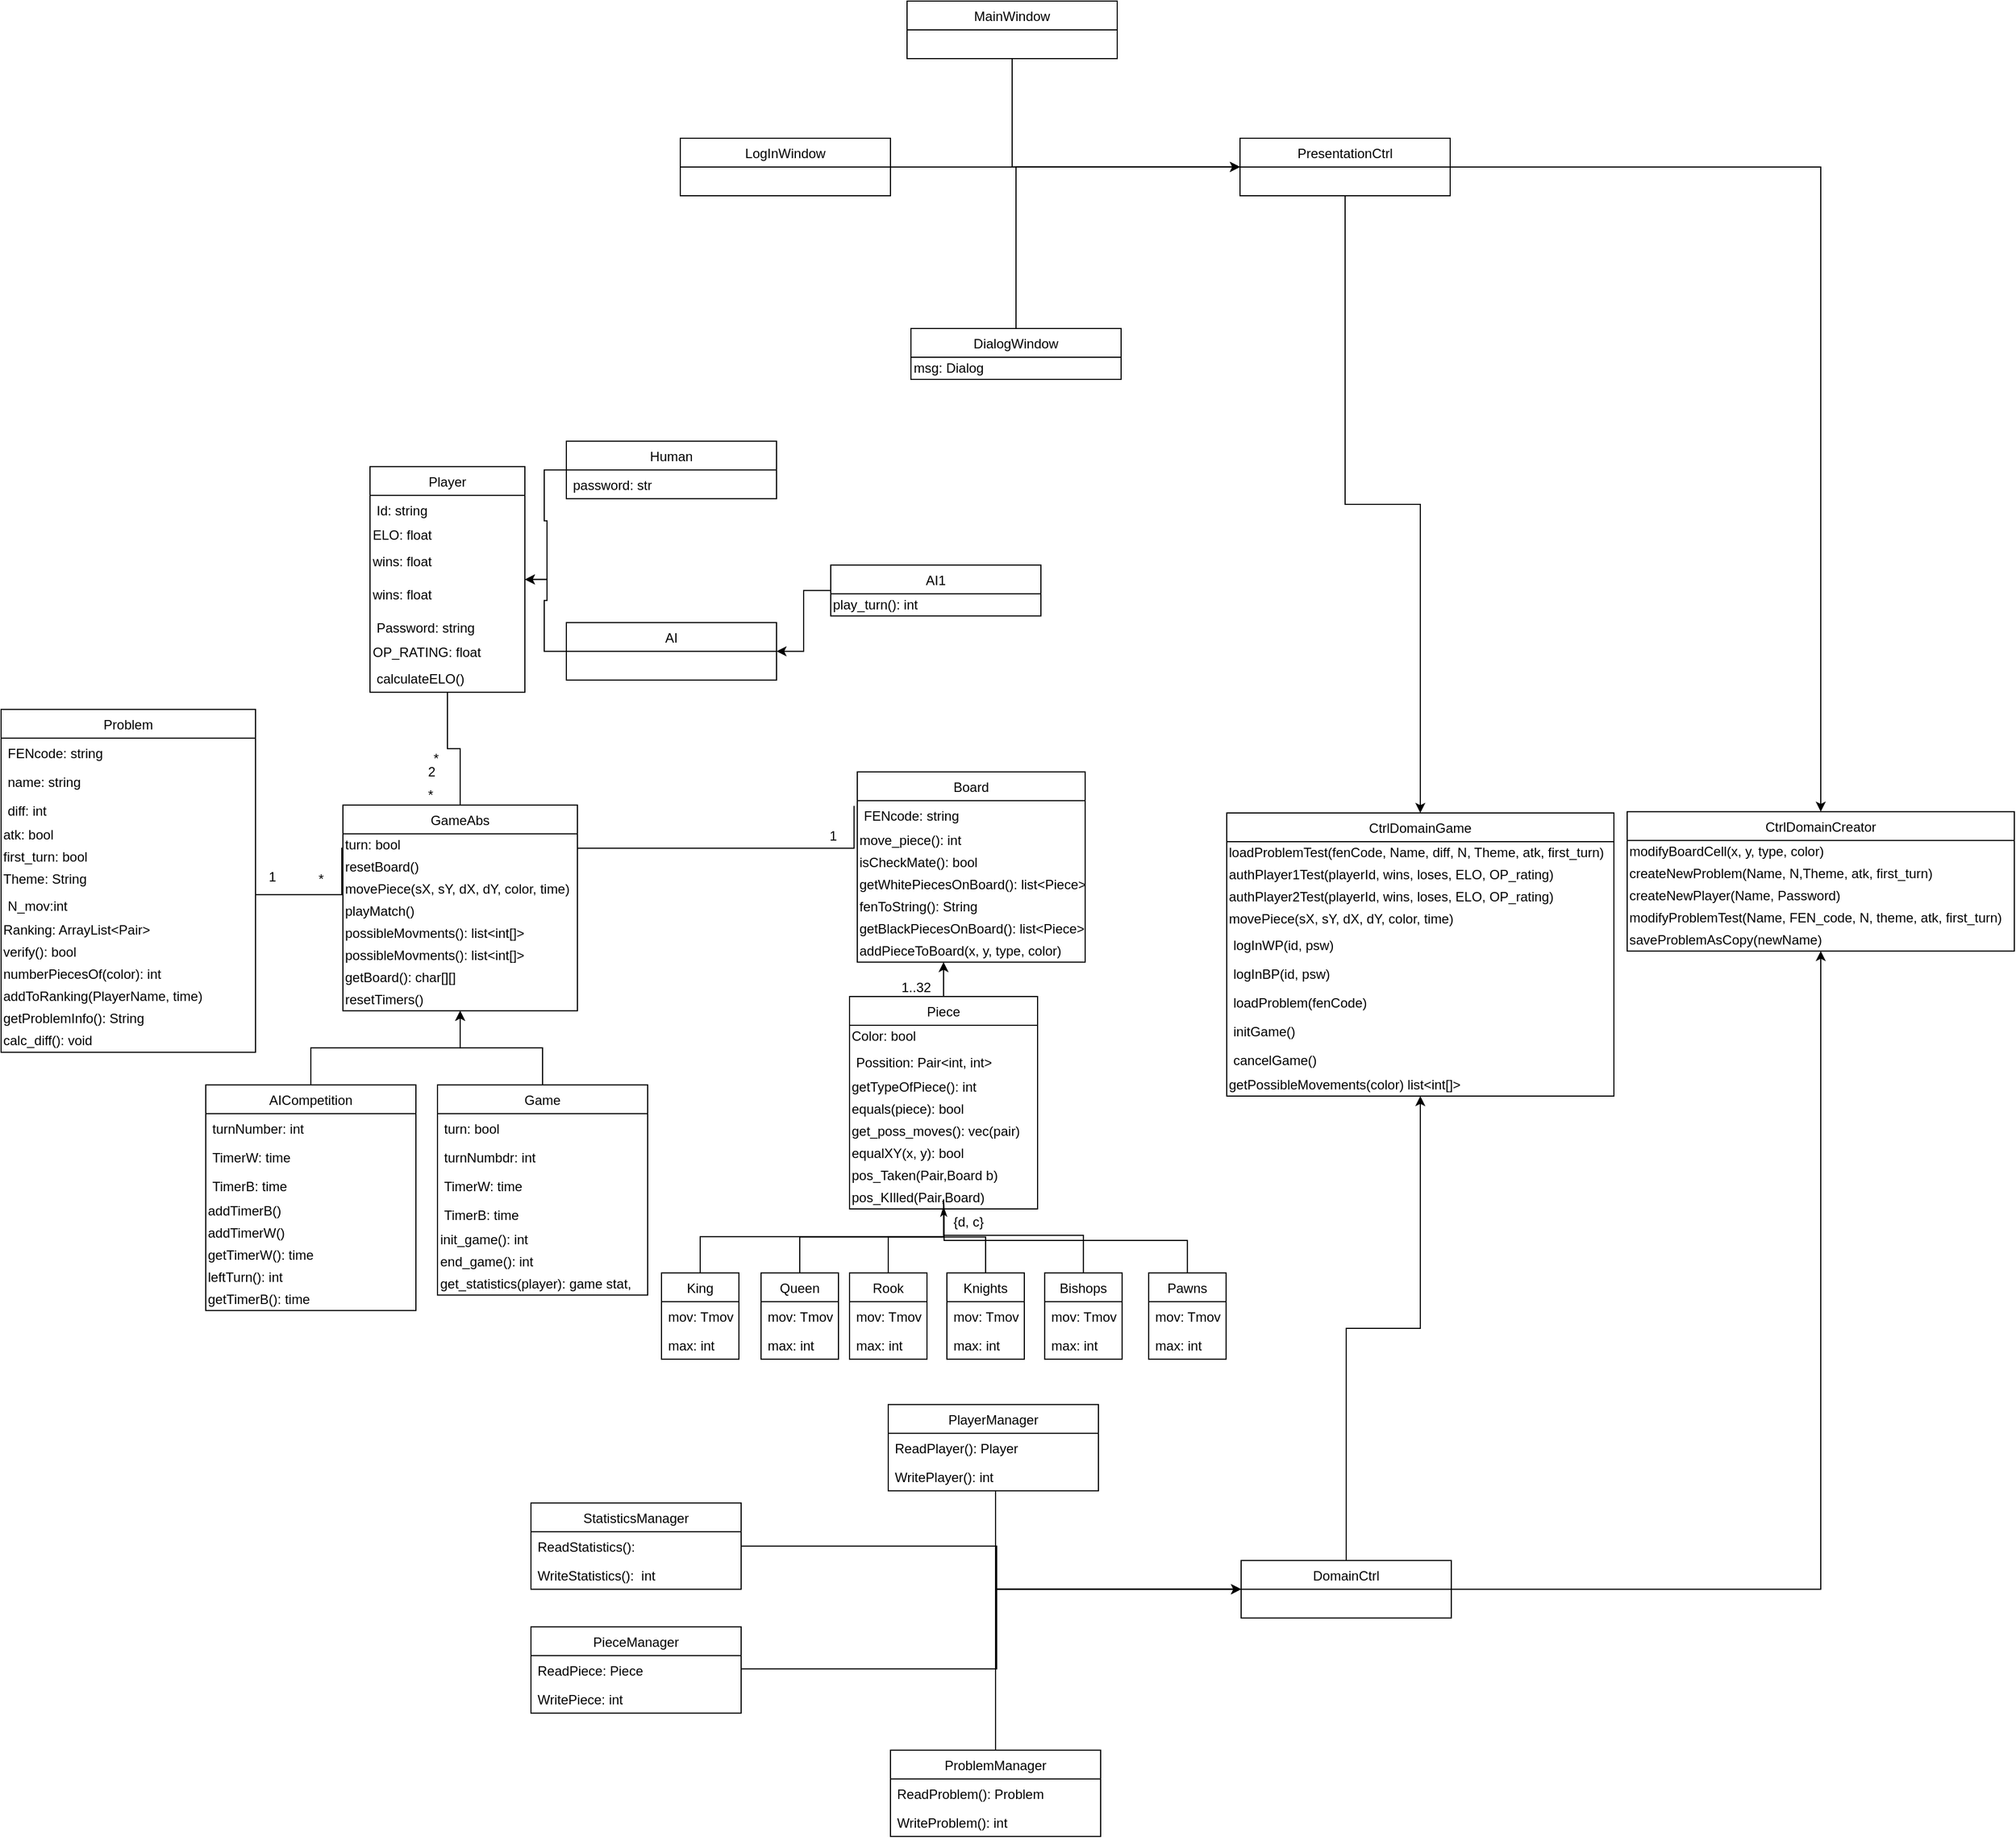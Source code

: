 <mxfile version="10.6.5" type="github"><diagram id="oofD2ki65nhO584Dw-GQ" name="Page-1"><mxGraphModel dx="754" dy="737" grid="1" gridSize="10" guides="1" tooltips="1" connect="1" arrows="1" fold="1" page="1" pageScale="1" pageWidth="827" pageHeight="1169" math="0" shadow="0"><root><mxCell id="0"/><mxCell id="1" parent="0"/><mxCell id="n1CB3OhFRONTaNXUr1yu-1" value="Board" style="swimlane;fontStyle=0;childLayout=stackLayout;horizontal=1;startSize=26;fillColor=none;horizontalStack=0;resizeParent=1;resizeParentMax=0;resizeLast=0;collapsible=1;marginBottom=0;shadow=0;" vertex="1" parent="1"><mxGeometry x="814" y="736.853" width="206" height="172" as="geometry"/></mxCell><mxCell id="n1CB3OhFRONTaNXUr1yu-2" value="FENcode: string" style="text;strokeColor=none;fillColor=none;align=left;verticalAlign=top;spacingLeft=4;spacingRight=4;overflow=hidden;rotatable=0;points=[[0,0.5],[1,0.5]];portConstraint=eastwest;" vertex="1" parent="n1CB3OhFRONTaNXUr1yu-1"><mxGeometry y="26" width="206" height="26" as="geometry"/></mxCell><mxCell id="n1CB3OhFRONTaNXUr1yu-3" value="move_piece(): int" style="text;html=1;resizable=0;points=[];autosize=1;align=left;verticalAlign=top;spacingTop=-4;" vertex="1" parent="n1CB3OhFRONTaNXUr1yu-1"><mxGeometry y="52" width="206" height="20" as="geometry"/></mxCell><mxCell id="n1CB3OhFRONTaNXUr1yu-4" value="isCheckMate(): bool" style="text;html=1;resizable=0;points=[];autosize=1;align=left;verticalAlign=top;spacingTop=-4;" vertex="1" parent="n1CB3OhFRONTaNXUr1yu-1"><mxGeometry y="72" width="206" height="20" as="geometry"/></mxCell><mxCell id="n1CB3OhFRONTaNXUr1yu-5" value="getWhitePiecesOnBoard(): list&amp;lt;Piece&amp;gt;" style="text;html=1;resizable=0;points=[];autosize=1;align=left;verticalAlign=top;spacingTop=-4;" vertex="1" parent="n1CB3OhFRONTaNXUr1yu-1"><mxGeometry y="92" width="206" height="20" as="geometry"/></mxCell><mxCell id="n1CB3OhFRONTaNXUr1yu-6" value="fenToString(): String" style="text;html=1;resizable=0;points=[];autosize=1;align=left;verticalAlign=top;spacingTop=-4;" vertex="1" parent="n1CB3OhFRONTaNXUr1yu-1"><mxGeometry y="112" width="206" height="20" as="geometry"/></mxCell><mxCell id="n1CB3OhFRONTaNXUr1yu-7" value="getBlackPiecesOnBoard(): list&amp;lt;Piece&amp;gt;" style="text;html=1;resizable=0;points=[];autosize=1;align=left;verticalAlign=top;spacingTop=-4;" vertex="1" parent="n1CB3OhFRONTaNXUr1yu-1"><mxGeometry y="132" width="206" height="20" as="geometry"/></mxCell><mxCell id="n1CB3OhFRONTaNXUr1yu-8" value="addPieceToBoard(x, y, type, color)" style="text;html=1;resizable=0;points=[];autosize=1;align=left;verticalAlign=top;spacingTop=-4;" vertex="1" parent="n1CB3OhFRONTaNXUr1yu-1"><mxGeometry y="152" width="206" height="20" as="geometry"/></mxCell><mxCell id="n1CB3OhFRONTaNXUr1yu-9" style="edgeStyle=orthogonalEdgeStyle;rounded=0;orthogonalLoop=1;jettySize=auto;html=1;" edge="1" parent="1" source="n1CB3OhFRONTaNXUr1yu-10" target="n1CB3OhFRONTaNXUr1yu-1"><mxGeometry relative="1" as="geometry"><Array as="points"><mxPoint x="917" y="959.853"/><mxPoint x="917" y="959.853"/></Array></mxGeometry></mxCell><mxCell id="n1CB3OhFRONTaNXUr1yu-10" value="Piece" style="swimlane;fontStyle=0;childLayout=stackLayout;horizontal=1;startSize=26;fillColor=none;horizontalStack=0;resizeParent=1;resizeParentMax=0;resizeLast=0;collapsible=1;marginBottom=0;shadow=0;" vertex="1" parent="1"><mxGeometry x="807" y="940" width="170" height="192" as="geometry"/></mxCell><mxCell id="n1CB3OhFRONTaNXUr1yu-11" value="Color: bool" style="text;html=1;resizable=0;points=[];autosize=1;align=left;verticalAlign=top;spacingTop=-4;" vertex="1" parent="n1CB3OhFRONTaNXUr1yu-10"><mxGeometry y="26" width="170" height="20" as="geometry"/></mxCell><mxCell id="n1CB3OhFRONTaNXUr1yu-12" value="Possition: Pair&lt;int, int&gt;" style="text;strokeColor=none;fillColor=none;align=left;verticalAlign=top;spacingLeft=4;spacingRight=4;overflow=hidden;rotatable=0;points=[[0,0.5],[1,0.5]];portConstraint=eastwest;" vertex="1" parent="n1CB3OhFRONTaNXUr1yu-10"><mxGeometry y="46" width="170" height="26" as="geometry"/></mxCell><mxCell id="n1CB3OhFRONTaNXUr1yu-13" value="getTypeOfPiece(): int" style="text;html=1;resizable=0;points=[];autosize=1;align=left;verticalAlign=top;spacingTop=-4;" vertex="1" parent="n1CB3OhFRONTaNXUr1yu-10"><mxGeometry y="72" width="170" height="20" as="geometry"/></mxCell><mxCell id="n1CB3OhFRONTaNXUr1yu-14" value="equals(piece): bool" style="text;html=1;resizable=0;points=[];autosize=1;align=left;verticalAlign=top;spacingTop=-4;" vertex="1" parent="n1CB3OhFRONTaNXUr1yu-10"><mxGeometry y="92" width="170" height="20" as="geometry"/></mxCell><mxCell id="n1CB3OhFRONTaNXUr1yu-15" value="get_poss_moves(): vec(pair)" style="text;html=1;resizable=0;points=[];autosize=1;align=left;verticalAlign=top;spacingTop=-4;" vertex="1" parent="n1CB3OhFRONTaNXUr1yu-10"><mxGeometry y="112" width="170" height="20" as="geometry"/></mxCell><mxCell id="n1CB3OhFRONTaNXUr1yu-16" value="equalXY(x, y): bool" style="text;html=1;resizable=0;points=[];autosize=1;align=left;verticalAlign=top;spacingTop=-4;" vertex="1" parent="n1CB3OhFRONTaNXUr1yu-10"><mxGeometry y="132" width="170" height="20" as="geometry"/></mxCell><mxCell id="n1CB3OhFRONTaNXUr1yu-168" value="pos_Taken(Pair,Board b)" style="text;html=1;resizable=0;points=[];autosize=1;align=left;verticalAlign=top;spacingTop=-4;" vertex="1" parent="n1CB3OhFRONTaNXUr1yu-10"><mxGeometry y="152" width="170" height="20" as="geometry"/></mxCell><mxCell id="n1CB3OhFRONTaNXUr1yu-169" value="pos_KIlled(Pair,Board)" style="text;html=1;resizable=0;points=[];autosize=1;align=left;verticalAlign=top;spacingTop=-4;" vertex="1" parent="n1CB3OhFRONTaNXUr1yu-10"><mxGeometry y="172" width="170" height="20" as="geometry"/></mxCell><mxCell id="n1CB3OhFRONTaNXUr1yu-17" style="edgeStyle=orthogonalEdgeStyle;rounded=0;orthogonalLoop=1;jettySize=auto;html=1;entryX=-0.014;entryY=0.185;entryDx=0;entryDy=0;entryPerimeter=0;endArrow=none;endFill=0;" edge="1" parent="1" source="n1CB3OhFRONTaNXUr1yu-19" target="n1CB3OhFRONTaNXUr1yu-2"><mxGeometry relative="1" as="geometry"><Array as="points"><mxPoint x="630" y="805.853"/><mxPoint x="630" y="805.853"/></Array></mxGeometry></mxCell><mxCell id="n1CB3OhFRONTaNXUr1yu-18" style="edgeStyle=orthogonalEdgeStyle;rounded=0;orthogonalLoop=1;jettySize=auto;html=1;endArrow=none;endFill=0;" edge="1" parent="1" source="n1CB3OhFRONTaNXUr1yu-19" target="n1CB3OhFRONTaNXUr1yu-28"><mxGeometry relative="1" as="geometry"/></mxCell><mxCell id="n1CB3OhFRONTaNXUr1yu-19" value="GameAbs" style="swimlane;fontStyle=0;childLayout=stackLayout;horizontal=1;startSize=26;fillColor=none;horizontalStack=0;resizeParent=1;resizeParentMax=0;resizeLast=0;collapsible=1;marginBottom=0;shadow=0;" vertex="1" parent="1"><mxGeometry x="349" y="766.853" width="212" height="186" as="geometry"/></mxCell><mxCell id="n1CB3OhFRONTaNXUr1yu-20" value="turn: bool" style="text;html=1;resizable=0;points=[];autosize=1;align=left;verticalAlign=top;spacingTop=-4;" vertex="1" parent="n1CB3OhFRONTaNXUr1yu-19"><mxGeometry y="26" width="212" height="20" as="geometry"/></mxCell><mxCell id="n1CB3OhFRONTaNXUr1yu-21" value="resetBoard()" style="text;html=1;resizable=0;points=[];autosize=1;align=left;verticalAlign=top;spacingTop=-4;" vertex="1" parent="n1CB3OhFRONTaNXUr1yu-19"><mxGeometry y="46" width="212" height="20" as="geometry"/></mxCell><mxCell id="n1CB3OhFRONTaNXUr1yu-22" value="movePiece(sX, sY, dX, dY, color, time)" style="text;html=1;resizable=0;points=[];autosize=1;align=left;verticalAlign=top;spacingTop=-4;" vertex="1" parent="n1CB3OhFRONTaNXUr1yu-19"><mxGeometry y="66" width="212" height="20" as="geometry"/></mxCell><mxCell id="n1CB3OhFRONTaNXUr1yu-23" value="playMatch()" style="text;html=1;resizable=0;points=[];autosize=1;align=left;verticalAlign=top;spacingTop=-4;" vertex="1" parent="n1CB3OhFRONTaNXUr1yu-19"><mxGeometry y="86" width="212" height="20" as="geometry"/></mxCell><mxCell id="n1CB3OhFRONTaNXUr1yu-24" value="possibleMovments(): list&amp;lt;int[]&amp;gt;" style="text;html=1;resizable=0;points=[];autosize=1;align=left;verticalAlign=top;spacingTop=-4;" vertex="1" parent="n1CB3OhFRONTaNXUr1yu-19"><mxGeometry y="106" width="212" height="20" as="geometry"/></mxCell><mxCell id="n1CB3OhFRONTaNXUr1yu-25" value="possibleMovments(): list&amp;lt;int[]&amp;gt;" style="text;html=1;resizable=0;points=[];autosize=1;align=left;verticalAlign=top;spacingTop=-4;" vertex="1" parent="n1CB3OhFRONTaNXUr1yu-19"><mxGeometry y="126" width="212" height="20" as="geometry"/></mxCell><mxCell id="n1CB3OhFRONTaNXUr1yu-26" value="getBoard(): char[][]" style="text;html=1;resizable=0;points=[];autosize=1;align=left;verticalAlign=top;spacingTop=-4;" vertex="1" parent="n1CB3OhFRONTaNXUr1yu-19"><mxGeometry y="146" width="212" height="20" as="geometry"/></mxCell><mxCell id="n1CB3OhFRONTaNXUr1yu-27" value="resetTimers()" style="text;html=1;resizable=0;points=[];autosize=1;align=left;verticalAlign=top;spacingTop=-4;" vertex="1" parent="n1CB3OhFRONTaNXUr1yu-19"><mxGeometry y="166" width="212" height="20" as="geometry"/></mxCell><mxCell id="n1CB3OhFRONTaNXUr1yu-28" value="Player" style="swimlane;fontStyle=0;childLayout=stackLayout;horizontal=1;startSize=26;fillColor=none;horizontalStack=0;resizeParent=1;resizeParentMax=0;resizeLast=0;collapsible=1;marginBottom=0;shadow=0;" vertex="1" parent="1"><mxGeometry x="373.5" y="460.853" width="140" height="204" as="geometry"/></mxCell><mxCell id="n1CB3OhFRONTaNXUr1yu-29" value="Id: string&#xA;" style="text;strokeColor=none;fillColor=none;align=left;verticalAlign=top;spacingLeft=4;spacingRight=4;overflow=hidden;rotatable=0;points=[[0,0.5],[1,0.5]];portConstraint=eastwest;" vertex="1" parent="n1CB3OhFRONTaNXUr1yu-28"><mxGeometry y="26" width="140" height="26" as="geometry"/></mxCell><mxCell id="n1CB3OhFRONTaNXUr1yu-30" value="ELO: float" style="text;html=1;resizable=0;points=[];autosize=1;align=left;verticalAlign=top;spacingTop=-4;" vertex="1" parent="n1CB3OhFRONTaNXUr1yu-28"><mxGeometry y="52" width="140" height="20" as="geometry"/></mxCell><mxCell id="n1CB3OhFRONTaNXUr1yu-31" value="wins: float" style="text;html=1;" vertex="1" parent="n1CB3OhFRONTaNXUr1yu-28"><mxGeometry y="72" width="140" height="30" as="geometry"/></mxCell><mxCell id="n1CB3OhFRONTaNXUr1yu-32" value="wins: float" style="text;html=1;" vertex="1" parent="n1CB3OhFRONTaNXUr1yu-28"><mxGeometry y="102" width="140" height="30" as="geometry"/></mxCell><mxCell id="n1CB3OhFRONTaNXUr1yu-33" value="Password: string" style="text;strokeColor=none;fillColor=none;align=left;verticalAlign=top;spacingLeft=4;spacingRight=4;overflow=hidden;rotatable=0;points=[[0,0.5],[1,0.5]];portConstraint=eastwest;" vertex="1" parent="n1CB3OhFRONTaNXUr1yu-28"><mxGeometry y="132" width="140" height="26" as="geometry"/></mxCell><mxCell id="n1CB3OhFRONTaNXUr1yu-34" value="OP_RATING: float" style="text;html=1;resizable=0;points=[];autosize=1;align=left;verticalAlign=top;spacingTop=-4;" vertex="1" parent="n1CB3OhFRONTaNXUr1yu-28"><mxGeometry y="158" width="140" height="20" as="geometry"/></mxCell><mxCell id="n1CB3OhFRONTaNXUr1yu-35" value="calculateELO()" style="text;strokeColor=none;fillColor=none;align=left;verticalAlign=top;spacingLeft=4;spacingRight=4;overflow=hidden;rotatable=0;points=[[0,0.5],[1,0.5]];portConstraint=eastwest;" vertex="1" parent="n1CB3OhFRONTaNXUr1yu-28"><mxGeometry y="178" width="140" height="26" as="geometry"/></mxCell><mxCell id="n1CB3OhFRONTaNXUr1yu-36" style="edgeStyle=orthogonalEdgeStyle;rounded=0;orthogonalLoop=1;jettySize=auto;html=1;entryX=0;entryY=0.5;entryDx=0;entryDy=0;endArrow=none;endFill=0;" edge="1" parent="1" source="n1CB3OhFRONTaNXUr1yu-37"><mxGeometry relative="1" as="geometry"><Array as="points"><mxPoint x="348" y="847.853"/></Array><mxPoint x="349" y="805.853" as="targetPoint"/></mxGeometry></mxCell><mxCell id="n1CB3OhFRONTaNXUr1yu-37" value="Problem" style="swimlane;fontStyle=0;childLayout=stackLayout;horizontal=1;startSize=26;fillColor=none;horizontalStack=0;resizeParent=1;resizeParentMax=0;resizeLast=0;collapsible=1;marginBottom=0;shadow=0;" vertex="1" parent="1"><mxGeometry x="40" y="680.353" width="230" height="310" as="geometry"/></mxCell><mxCell id="n1CB3OhFRONTaNXUr1yu-38" value="FENcode: string" style="text;strokeColor=none;fillColor=none;align=left;verticalAlign=top;spacingLeft=4;spacingRight=4;overflow=hidden;rotatable=0;points=[[0,0.5],[1,0.5]];portConstraint=eastwest;" vertex="1" parent="n1CB3OhFRONTaNXUr1yu-37"><mxGeometry y="26" width="230" height="26" as="geometry"/></mxCell><mxCell id="n1CB3OhFRONTaNXUr1yu-39" value="name: string" style="text;strokeColor=none;fillColor=none;align=left;verticalAlign=top;spacingLeft=4;spacingRight=4;overflow=hidden;rotatable=0;points=[[0,0.5],[1,0.5]];portConstraint=eastwest;" vertex="1" parent="n1CB3OhFRONTaNXUr1yu-37"><mxGeometry y="52" width="230" height="26" as="geometry"/></mxCell><mxCell id="n1CB3OhFRONTaNXUr1yu-40" value="diff: int" style="text;strokeColor=none;fillColor=none;align=left;verticalAlign=top;spacingLeft=4;spacingRight=4;overflow=hidden;rotatable=0;points=[[0,0.5],[1,0.5]];portConstraint=eastwest;" vertex="1" parent="n1CB3OhFRONTaNXUr1yu-37"><mxGeometry y="78" width="230" height="26" as="geometry"/></mxCell><mxCell id="n1CB3OhFRONTaNXUr1yu-41" value="atk: bool" style="text;html=1;resizable=0;points=[];autosize=1;align=left;verticalAlign=top;spacingTop=-4;" vertex="1" parent="n1CB3OhFRONTaNXUr1yu-37"><mxGeometry y="104" width="230" height="20" as="geometry"/></mxCell><mxCell id="n1CB3OhFRONTaNXUr1yu-42" value="first_turn: bool" style="text;html=1;resizable=0;points=[];autosize=1;align=left;verticalAlign=top;spacingTop=-4;" vertex="1" parent="n1CB3OhFRONTaNXUr1yu-37"><mxGeometry y="124" width="230" height="20" as="geometry"/></mxCell><mxCell id="n1CB3OhFRONTaNXUr1yu-43" value="Theme: String" style="text;html=1;resizable=0;points=[];autosize=1;align=left;verticalAlign=top;spacingTop=-4;" vertex="1" parent="n1CB3OhFRONTaNXUr1yu-37"><mxGeometry y="144" width="230" height="20" as="geometry"/></mxCell><mxCell id="n1CB3OhFRONTaNXUr1yu-44" value="N_mov:int" style="text;strokeColor=none;fillColor=none;align=left;verticalAlign=top;spacingLeft=4;spacingRight=4;overflow=hidden;rotatable=0;points=[[0,0.5],[1,0.5]];portConstraint=eastwest;" vertex="1" parent="n1CB3OhFRONTaNXUr1yu-37"><mxGeometry y="164" width="230" height="26" as="geometry"/></mxCell><mxCell id="n1CB3OhFRONTaNXUr1yu-45" value="Ranking: ArrayList&amp;lt;Pair&amp;gt;" style="text;html=1;resizable=0;points=[];autosize=1;align=left;verticalAlign=top;spacingTop=-4;" vertex="1" parent="n1CB3OhFRONTaNXUr1yu-37"><mxGeometry y="190" width="230" height="20" as="geometry"/></mxCell><mxCell id="n1CB3OhFRONTaNXUr1yu-46" value="verify(): bool" style="text;html=1;resizable=0;points=[];autosize=1;align=left;verticalAlign=top;spacingTop=-4;" vertex="1" parent="n1CB3OhFRONTaNXUr1yu-37"><mxGeometry y="210" width="230" height="20" as="geometry"/></mxCell><mxCell id="n1CB3OhFRONTaNXUr1yu-47" value="numberPiecesOf(color): int" style="text;html=1;resizable=0;points=[];autosize=1;align=left;verticalAlign=top;spacingTop=-4;" vertex="1" parent="n1CB3OhFRONTaNXUr1yu-37"><mxGeometry y="230" width="230" height="20" as="geometry"/></mxCell><mxCell id="n1CB3OhFRONTaNXUr1yu-48" value="addToRanking(PlayerName, time)" style="text;html=1;resizable=0;points=[];autosize=1;align=left;verticalAlign=top;spacingTop=-4;" vertex="1" parent="n1CB3OhFRONTaNXUr1yu-37"><mxGeometry y="250" width="230" height="20" as="geometry"/></mxCell><mxCell id="n1CB3OhFRONTaNXUr1yu-49" value="getProblemInfo(): String" style="text;html=1;resizable=0;points=[];autosize=1;align=left;verticalAlign=top;spacingTop=-4;" vertex="1" parent="n1CB3OhFRONTaNXUr1yu-37"><mxGeometry y="270" width="230" height="20" as="geometry"/></mxCell><mxCell id="n1CB3OhFRONTaNXUr1yu-50" value="calc_diff(): void" style="text;html=1;resizable=0;points=[];autosize=1;align=left;verticalAlign=top;spacingTop=-4;" vertex="1" parent="n1CB3OhFRONTaNXUr1yu-37"><mxGeometry y="290" width="230" height="20" as="geometry"/></mxCell><mxCell id="n1CB3OhFRONTaNXUr1yu-51" style="edgeStyle=orthogonalEdgeStyle;rounded=0;orthogonalLoop=1;jettySize=auto;html=1;exitX=0.5;exitY=0;exitDx=0;exitDy=0;endArrow=none;endFill=0;" edge="1" parent="1" source="n1CB3OhFRONTaNXUr1yu-52"><mxGeometry relative="1" as="geometry"><mxPoint x="892" y="1123.353" as="targetPoint"/></mxGeometry></mxCell><mxCell id="n1CB3OhFRONTaNXUr1yu-52" value="King" style="swimlane;fontStyle=0;childLayout=stackLayout;horizontal=1;startSize=26;fillColor=none;horizontalStack=0;resizeParent=1;resizeParentMax=0;resizeLast=0;collapsible=1;marginBottom=0;shadow=0;" vertex="1" parent="1"><mxGeometry x="637" y="1189.853" width="70" height="78" as="geometry"/></mxCell><mxCell id="n1CB3OhFRONTaNXUr1yu-53" value="mov: Tmov" style="text;strokeColor=none;fillColor=none;align=left;verticalAlign=top;spacingLeft=4;spacingRight=4;overflow=hidden;rotatable=0;points=[[0,0.5],[1,0.5]];portConstraint=eastwest;" vertex="1" parent="n1CB3OhFRONTaNXUr1yu-52"><mxGeometry y="26" width="70" height="26" as="geometry"/></mxCell><mxCell id="n1CB3OhFRONTaNXUr1yu-54" value="max: int" style="text;strokeColor=none;fillColor=none;align=left;verticalAlign=top;spacingLeft=4;spacingRight=4;overflow=hidden;rotatable=0;points=[[0,0.5],[1,0.5]];portConstraint=eastwest;" vertex="1" parent="n1CB3OhFRONTaNXUr1yu-52"><mxGeometry y="52" width="70" height="26" as="geometry"/></mxCell><mxCell id="n1CB3OhFRONTaNXUr1yu-55" style="edgeStyle=orthogonalEdgeStyle;rounded=0;orthogonalLoop=1;jettySize=auto;html=1;exitX=0.5;exitY=0;exitDx=0;exitDy=0;entryX=0.5;entryY=1;entryDx=0;entryDy=0;endArrow=none;endFill=0;" edge="1" parent="1" source="n1CB3OhFRONTaNXUr1yu-56"><mxGeometry relative="1" as="geometry"><mxPoint x="892" y="1123.853" as="targetPoint"/></mxGeometry></mxCell><mxCell id="n1CB3OhFRONTaNXUr1yu-56" value="Queen" style="swimlane;fontStyle=0;childLayout=stackLayout;horizontal=1;startSize=26;fillColor=none;horizontalStack=0;resizeParent=1;resizeParentMax=0;resizeLast=0;collapsible=1;marginBottom=0;shadow=0;" vertex="1" parent="1"><mxGeometry x="727" y="1189.853" width="70" height="78" as="geometry"/></mxCell><mxCell id="n1CB3OhFRONTaNXUr1yu-57" value="mov: Tmov" style="text;strokeColor=none;fillColor=none;align=left;verticalAlign=top;spacingLeft=4;spacingRight=4;overflow=hidden;rotatable=0;points=[[0,0.5],[1,0.5]];portConstraint=eastwest;" vertex="1" parent="n1CB3OhFRONTaNXUr1yu-56"><mxGeometry y="26" width="70" height="26" as="geometry"/></mxCell><mxCell id="n1CB3OhFRONTaNXUr1yu-58" value="max: int" style="text;strokeColor=none;fillColor=none;align=left;verticalAlign=top;spacingLeft=4;spacingRight=4;overflow=hidden;rotatable=0;points=[[0,0.5],[1,0.5]];portConstraint=eastwest;" vertex="1" parent="n1CB3OhFRONTaNXUr1yu-56"><mxGeometry y="52" width="70" height="26" as="geometry"/></mxCell><mxCell id="n1CB3OhFRONTaNXUr1yu-59" style="edgeStyle=orthogonalEdgeStyle;rounded=0;orthogonalLoop=1;jettySize=auto;html=1;exitX=0.5;exitY=0;exitDx=0;exitDy=0;entryX=0.5;entryY=1;entryDx=0;entryDy=0;endArrow=none;endFill=0;" edge="1" parent="1" source="n1CB3OhFRONTaNXUr1yu-60"><mxGeometry relative="1" as="geometry"><mxPoint x="892" y="1123.853" as="targetPoint"/></mxGeometry></mxCell><mxCell id="n1CB3OhFRONTaNXUr1yu-60" value="Rook" style="swimlane;fontStyle=0;childLayout=stackLayout;horizontal=1;startSize=26;fillColor=none;horizontalStack=0;resizeParent=1;resizeParentMax=0;resizeLast=0;collapsible=1;marginBottom=0;shadow=0;" vertex="1" parent="1"><mxGeometry x="807" y="1189.853" width="70" height="78" as="geometry"/></mxCell><mxCell id="n1CB3OhFRONTaNXUr1yu-61" value="mov: Tmov" style="text;strokeColor=none;fillColor=none;align=left;verticalAlign=top;spacingLeft=4;spacingRight=4;overflow=hidden;rotatable=0;points=[[0,0.5],[1,0.5]];portConstraint=eastwest;" vertex="1" parent="n1CB3OhFRONTaNXUr1yu-60"><mxGeometry y="26" width="70" height="26" as="geometry"/></mxCell><mxCell id="n1CB3OhFRONTaNXUr1yu-62" value="max: int" style="text;strokeColor=none;fillColor=none;align=left;verticalAlign=top;spacingLeft=4;spacingRight=4;overflow=hidden;rotatable=0;points=[[0,0.5],[1,0.5]];portConstraint=eastwest;" vertex="1" parent="n1CB3OhFRONTaNXUr1yu-60"><mxGeometry y="52" width="70" height="26" as="geometry"/></mxCell><mxCell id="n1CB3OhFRONTaNXUr1yu-63" style="edgeStyle=orthogonalEdgeStyle;rounded=0;orthogonalLoop=1;jettySize=auto;html=1;exitX=0.5;exitY=0;exitDx=0;exitDy=0;endArrow=none;endFill=0;entryX=0.5;entryY=1;entryDx=0;entryDy=0;" edge="1" parent="1" source="n1CB3OhFRONTaNXUr1yu-64"><mxGeometry relative="1" as="geometry"><mxPoint x="892" y="1123.853" as="targetPoint"/></mxGeometry></mxCell><mxCell id="n1CB3OhFRONTaNXUr1yu-64" value="Knights" style="swimlane;fontStyle=0;childLayout=stackLayout;horizontal=1;startSize=26;fillColor=none;horizontalStack=0;resizeParent=1;resizeParentMax=0;resizeLast=0;collapsible=1;marginBottom=0;shadow=0;" vertex="1" parent="1"><mxGeometry x="895" y="1189.853" width="70" height="78" as="geometry"/></mxCell><mxCell id="n1CB3OhFRONTaNXUr1yu-65" value="mov: Tmov" style="text;strokeColor=none;fillColor=none;align=left;verticalAlign=top;spacingLeft=4;spacingRight=4;overflow=hidden;rotatable=0;points=[[0,0.5],[1,0.5]];portConstraint=eastwest;" vertex="1" parent="n1CB3OhFRONTaNXUr1yu-64"><mxGeometry y="26" width="70" height="26" as="geometry"/></mxCell><mxCell id="n1CB3OhFRONTaNXUr1yu-66" value="max: int" style="text;strokeColor=none;fillColor=none;align=left;verticalAlign=top;spacingLeft=4;spacingRight=4;overflow=hidden;rotatable=0;points=[[0,0.5],[1,0.5]];portConstraint=eastwest;" vertex="1" parent="n1CB3OhFRONTaNXUr1yu-64"><mxGeometry y="52" width="70" height="26" as="geometry"/></mxCell><mxCell id="n1CB3OhFRONTaNXUr1yu-67" style="edgeStyle=orthogonalEdgeStyle;rounded=0;orthogonalLoop=1;jettySize=auto;html=1;startArrow=none;startFill=0;endArrow=none;endFill=0;" edge="1" parent="1" source="n1CB3OhFRONTaNXUr1yu-68"><mxGeometry relative="1" as="geometry"><Array as="points"><mxPoint x="1018" y="1155.853"/><mxPoint x="892" y="1155.853"/></Array><mxPoint x="892" y="1123.353" as="targetPoint"/></mxGeometry></mxCell><mxCell id="n1CB3OhFRONTaNXUr1yu-68" value="Bishops" style="swimlane;fontStyle=0;childLayout=stackLayout;horizontal=1;startSize=26;fillColor=none;horizontalStack=0;resizeParent=1;resizeParentMax=0;resizeLast=0;collapsible=1;marginBottom=0;shadow=0;" vertex="1" parent="1"><mxGeometry x="983.4" y="1189.853" width="70" height="78" as="geometry"/></mxCell><mxCell id="n1CB3OhFRONTaNXUr1yu-69" value="mov: Tmov" style="text;strokeColor=none;fillColor=none;align=left;verticalAlign=top;spacingLeft=4;spacingRight=4;overflow=hidden;rotatable=0;points=[[0,0.5],[1,0.5]];portConstraint=eastwest;" vertex="1" parent="n1CB3OhFRONTaNXUr1yu-68"><mxGeometry y="26" width="70" height="26" as="geometry"/></mxCell><mxCell id="n1CB3OhFRONTaNXUr1yu-70" value="max: int" style="text;strokeColor=none;fillColor=none;align=left;verticalAlign=top;spacingLeft=4;spacingRight=4;overflow=hidden;rotatable=0;points=[[0,0.5],[1,0.5]];portConstraint=eastwest;" vertex="1" parent="n1CB3OhFRONTaNXUr1yu-68"><mxGeometry y="52" width="70" height="26" as="geometry"/></mxCell><mxCell id="n1CB3OhFRONTaNXUr1yu-71" style="edgeStyle=orthogonalEdgeStyle;rounded=0;orthogonalLoop=1;jettySize=auto;html=1;exitX=0.5;exitY=0;exitDx=0;exitDy=0;endArrow=classicThin;endFill=1;" edge="1" parent="1" source="n1CB3OhFRONTaNXUr1yu-72"><mxGeometry relative="1" as="geometry"><mxPoint x="892" y="1130" as="targetPoint"/></mxGeometry></mxCell><mxCell id="n1CB3OhFRONTaNXUr1yu-72" value="Pawns" style="swimlane;fontStyle=0;childLayout=stackLayout;horizontal=1;startSize=26;fillColor=none;horizontalStack=0;resizeParent=1;resizeParentMax=0;resizeLast=0;collapsible=1;marginBottom=0;shadow=0;" vertex="1" parent="1"><mxGeometry x="1077.4" y="1189.853" width="70" height="78" as="geometry"/></mxCell><mxCell id="n1CB3OhFRONTaNXUr1yu-73" value="mov: Tmov" style="text;strokeColor=none;fillColor=none;align=left;verticalAlign=top;spacingLeft=4;spacingRight=4;overflow=hidden;rotatable=0;points=[[0,0.5],[1,0.5]];portConstraint=eastwest;" vertex="1" parent="n1CB3OhFRONTaNXUr1yu-72"><mxGeometry y="26" width="70" height="26" as="geometry"/></mxCell><mxCell id="n1CB3OhFRONTaNXUr1yu-74" value="max: int" style="text;strokeColor=none;fillColor=none;align=left;verticalAlign=top;spacingLeft=4;spacingRight=4;overflow=hidden;rotatable=0;points=[[0,0.5],[1,0.5]];portConstraint=eastwest;" vertex="1" parent="n1CB3OhFRONTaNXUr1yu-72"><mxGeometry y="52" width="70" height="26" as="geometry"/></mxCell><mxCell id="n1CB3OhFRONTaNXUr1yu-75" value="{d, c}" style="text;html=1;resizable=0;points=[];autosize=1;align=left;verticalAlign=top;spacingTop=-4;" vertex="1" parent="1"><mxGeometry x="899" y="1133.853" width="40" height="20" as="geometry"/></mxCell><mxCell id="n1CB3OhFRONTaNXUr1yu-76" value="1..32" style="text;html=1;resizable=0;points=[];autosize=1;align=left;verticalAlign=top;spacingTop=-4;" vertex="1" parent="1"><mxGeometry x="852" y="921.853" width="40" height="20" as="geometry"/></mxCell><mxCell id="n1CB3OhFRONTaNXUr1yu-77" value="1" style="text;html=1;resizable=0;points=[];autosize=1;align=left;verticalAlign=top;spacingTop=-4;" vertex="1" parent="1"><mxGeometry x="787" y="785.353" width="20" height="20" as="geometry"/></mxCell><mxCell id="n1CB3OhFRONTaNXUr1yu-78" value="*" style="text;html=1;resizable=0;points=[];autosize=1;align=left;verticalAlign=top;spacingTop=-4;" vertex="1" parent="1"><mxGeometry x="423.5" y="747.853" width="20" height="20" as="geometry"/></mxCell><mxCell id="n1CB3OhFRONTaNXUr1yu-79" value="*" style="text;html=1;resizable=0;points=[];autosize=1;align=left;verticalAlign=top;spacingTop=-4;" vertex="1" parent="1"><mxGeometry x="429" y="714.853" width="20" height="20" as="geometry"/></mxCell><mxCell id="n1CB3OhFRONTaNXUr1yu-80" value="2" style="text;html=1;resizable=0;points=[];autosize=1;align=left;verticalAlign=top;spacingTop=-4;" vertex="1" parent="1"><mxGeometry x="423.5" y="727.353" width="20" height="20" as="geometry"/></mxCell><mxCell id="n1CB3OhFRONTaNXUr1yu-81" value="1" style="text;html=1;resizable=0;points=[];autosize=1;align=left;verticalAlign=top;spacingTop=-4;" vertex="1" parent="1"><mxGeometry x="280" y="821.853" width="20" height="20" as="geometry"/></mxCell><mxCell id="n1CB3OhFRONTaNXUr1yu-82" value="*" style="text;html=1;resizable=0;points=[];autosize=1;align=left;verticalAlign=top;spacingTop=-4;" vertex="1" parent="1"><mxGeometry x="325" y="823.853" width="20" height="20" as="geometry"/></mxCell><mxCell id="n1CB3OhFRONTaNXUr1yu-83" style="edgeStyle=orthogonalEdgeStyle;rounded=0;orthogonalLoop=1;jettySize=auto;html=1;" edge="1" parent="1" source="n1CB3OhFRONTaNXUr1yu-84" target="n1CB3OhFRONTaNXUr1yu-28"><mxGeometry relative="1" as="geometry"/></mxCell><mxCell id="n1CB3OhFRONTaNXUr1yu-84" value="Human" style="swimlane;fontStyle=0;childLayout=stackLayout;horizontal=1;startSize=26;fillColor=none;horizontalStack=0;resizeParent=1;resizeParentMax=0;resizeLast=0;collapsible=1;marginBottom=0;shadow=0;" vertex="1" parent="1"><mxGeometry x="551" y="437.853" width="190" height="52" as="geometry"/></mxCell><mxCell id="n1CB3OhFRONTaNXUr1yu-85" value="password: str&#xA;" style="text;strokeColor=none;fillColor=none;align=left;verticalAlign=top;spacingLeft=4;spacingRight=4;overflow=hidden;rotatable=0;points=[[0,0.5],[1,0.5]];portConstraint=eastwest;" vertex="1" parent="n1CB3OhFRONTaNXUr1yu-84"><mxGeometry y="26" width="190" height="26" as="geometry"/></mxCell><mxCell id="n1CB3OhFRONTaNXUr1yu-86" style="edgeStyle=orthogonalEdgeStyle;rounded=0;orthogonalLoop=1;jettySize=auto;html=1;" edge="1" parent="1" source="n1CB3OhFRONTaNXUr1yu-87" target="n1CB3OhFRONTaNXUr1yu-28"><mxGeometry relative="1" as="geometry"/></mxCell><mxCell id="n1CB3OhFRONTaNXUr1yu-87" value="AI" style="swimlane;fontStyle=0;childLayout=stackLayout;horizontal=1;startSize=26;fillColor=none;horizontalStack=0;resizeParent=1;resizeParentMax=0;resizeLast=0;collapsible=1;marginBottom=0;shadow=0;" vertex="1" parent="1"><mxGeometry x="551" y="601.853" width="190" height="52" as="geometry"/></mxCell><mxCell id="n1CB3OhFRONTaNXUr1yu-88" style="edgeStyle=orthogonalEdgeStyle;rounded=0;orthogonalLoop=1;jettySize=auto;html=1;entryX=1;entryY=0.5;entryDx=0;entryDy=0;" edge="1" parent="1" source="n1CB3OhFRONTaNXUr1yu-89" target="n1CB3OhFRONTaNXUr1yu-87"><mxGeometry relative="1" as="geometry"/></mxCell><mxCell id="n1CB3OhFRONTaNXUr1yu-89" value="AI1" style="swimlane;fontStyle=0;childLayout=stackLayout;horizontal=1;startSize=26;fillColor=none;horizontalStack=0;resizeParent=1;resizeParentMax=0;resizeLast=0;collapsible=1;marginBottom=0;shadow=0;" vertex="1" parent="1"><mxGeometry x="790" y="549.853" width="190" height="46" as="geometry"/></mxCell><mxCell id="n1CB3OhFRONTaNXUr1yu-90" value="play_turn(): int" style="text;html=1;resizable=0;points=[];autosize=1;align=left;verticalAlign=top;spacingTop=-4;" vertex="1" parent="n1CB3OhFRONTaNXUr1yu-89"><mxGeometry y="26" width="190" height="20" as="geometry"/></mxCell><mxCell id="n1CB3OhFRONTaNXUr1yu-94" value="CtrlDomainGame" style="swimlane;fontStyle=0;childLayout=stackLayout;horizontal=1;startSize=26;fillColor=none;horizontalStack=0;resizeParent=1;resizeParentMax=0;resizeLast=0;collapsible=1;marginBottom=0;shadow=0;" vertex="1" parent="1"><mxGeometry x="1148" y="774" width="350" height="256" as="geometry"/></mxCell><mxCell id="n1CB3OhFRONTaNXUr1yu-95" value="loadProblemTest(fenCode, Name, diff, N, Theme, atk, first_turn)" style="text;html=1;resizable=0;points=[];autosize=1;align=left;verticalAlign=top;spacingTop=-4;" vertex="1" parent="n1CB3OhFRONTaNXUr1yu-94"><mxGeometry y="26" width="350" height="20" as="geometry"/></mxCell><mxCell id="n1CB3OhFRONTaNXUr1yu-96" value="authPlayer1Test(playerId, wins, loses, ELO, OP_rating)" style="text;html=1;resizable=0;points=[];autosize=1;align=left;verticalAlign=top;spacingTop=-4;" vertex="1" parent="n1CB3OhFRONTaNXUr1yu-94"><mxGeometry y="46" width="350" height="20" as="geometry"/></mxCell><mxCell id="n1CB3OhFRONTaNXUr1yu-97" value="authPlayer2Test(playerId, wins, loses, ELO, OP_rating)" style="text;html=1;resizable=0;points=[];autosize=1;align=left;verticalAlign=top;spacingTop=-4;" vertex="1" parent="n1CB3OhFRONTaNXUr1yu-94"><mxGeometry y="66" width="350" height="20" as="geometry"/></mxCell><mxCell id="n1CB3OhFRONTaNXUr1yu-98" value="movePiece(sX, sY, dX, dY, color, time)" style="text;html=1;resizable=0;points=[];autosize=1;align=left;verticalAlign=top;spacingTop=-4;" vertex="1" parent="n1CB3OhFRONTaNXUr1yu-94"><mxGeometry y="86" width="350" height="20" as="geometry"/></mxCell><mxCell id="n1CB3OhFRONTaNXUr1yu-164" value="logInWP(id, psw)" style="text;strokeColor=none;fillColor=none;align=left;verticalAlign=top;spacingLeft=4;spacingRight=4;overflow=hidden;rotatable=0;points=[[0,0.5],[1,0.5]];portConstraint=eastwest;" vertex="1" parent="n1CB3OhFRONTaNXUr1yu-94"><mxGeometry y="106" width="350" height="26" as="geometry"/></mxCell><mxCell id="n1CB3OhFRONTaNXUr1yu-165" value="logInBP(id, psw)" style="text;strokeColor=none;fillColor=none;align=left;verticalAlign=top;spacingLeft=4;spacingRight=4;overflow=hidden;rotatable=0;points=[[0,0.5],[1,0.5]];portConstraint=eastwest;" vertex="1" parent="n1CB3OhFRONTaNXUr1yu-94"><mxGeometry y="132" width="350" height="26" as="geometry"/></mxCell><mxCell id="n1CB3OhFRONTaNXUr1yu-166" value="loadProblem(fenCode)" style="text;strokeColor=none;fillColor=none;align=left;verticalAlign=top;spacingLeft=4;spacingRight=4;overflow=hidden;rotatable=0;points=[[0,0.5],[1,0.5]];portConstraint=eastwest;" vertex="1" parent="n1CB3OhFRONTaNXUr1yu-94"><mxGeometry y="158" width="350" height="26" as="geometry"/></mxCell><mxCell id="n1CB3OhFRONTaNXUr1yu-163" value="initGame()" style="text;strokeColor=none;fillColor=none;align=left;verticalAlign=top;spacingLeft=4;spacingRight=4;overflow=hidden;rotatable=0;points=[[0,0.5],[1,0.5]];portConstraint=eastwest;" vertex="1" parent="n1CB3OhFRONTaNXUr1yu-94"><mxGeometry y="184" width="350" height="26" as="geometry"/></mxCell><mxCell id="n1CB3OhFRONTaNXUr1yu-162" value="cancelGame()" style="text;strokeColor=none;fillColor=none;align=left;verticalAlign=top;spacingLeft=4;spacingRight=4;overflow=hidden;rotatable=0;points=[[0,0.5],[1,0.5]];portConstraint=eastwest;" vertex="1" parent="n1CB3OhFRONTaNXUr1yu-94"><mxGeometry y="210" width="350" height="26" as="geometry"/></mxCell><mxCell id="n1CB3OhFRONTaNXUr1yu-99" value="getPossibleMovements(color) list&amp;lt;int[]&amp;gt;" style="text;html=1;resizable=0;points=[];autosize=1;align=left;verticalAlign=top;spacingTop=-4;" vertex="1" parent="n1CB3OhFRONTaNXUr1yu-94"><mxGeometry y="236" width="350" height="20" as="geometry"/></mxCell><mxCell id="n1CB3OhFRONTaNXUr1yu-100" style="edgeStyle=orthogonalEdgeStyle;rounded=0;orthogonalLoop=1;jettySize=auto;html=1;" edge="1" parent="1" source="n1CB3OhFRONTaNXUr1yu-102" target="n1CB3OhFRONTaNXUr1yu-94"><mxGeometry relative="1" as="geometry"/></mxCell><mxCell id="n1CB3OhFRONTaNXUr1yu-101" style="edgeStyle=orthogonalEdgeStyle;rounded=0;orthogonalLoop=1;jettySize=auto;html=1;entryX=0.5;entryY=0;entryDx=0;entryDy=0;" edge="1" parent="1" source="n1CB3OhFRONTaNXUr1yu-102" target="n1CB3OhFRONTaNXUr1yu-156"><mxGeometry relative="1" as="geometry"/></mxCell><mxCell id="n1CB3OhFRONTaNXUr1yu-102" value="PresentationCtrl" style="swimlane;fontStyle=0;childLayout=stackLayout;horizontal=1;startSize=26;fillColor=none;horizontalStack=0;resizeParent=1;resizeParentMax=0;resizeLast=0;collapsible=1;marginBottom=0;shadow=0;" vertex="1" parent="1"><mxGeometry x="1160" y="164" width="190" height="52" as="geometry"/></mxCell><mxCell id="n1CB3OhFRONTaNXUr1yu-103" style="edgeStyle=orthogonalEdgeStyle;rounded=0;orthogonalLoop=1;jettySize=auto;html=1;" edge="1" parent="1" source="n1CB3OhFRONTaNXUr1yu-104" target="n1CB3OhFRONTaNXUr1yu-102"><mxGeometry relative="1" as="geometry"><Array as="points"><mxPoint x="954" y="189.853"/></Array></mxGeometry></mxCell><mxCell id="n1CB3OhFRONTaNXUr1yu-104" value="MainWindow" style="swimlane;fontStyle=0;childLayout=stackLayout;horizontal=1;startSize=26;fillColor=none;horizontalStack=0;resizeParent=1;resizeParentMax=0;resizeLast=0;collapsible=1;marginBottom=0;shadow=0;" vertex="1" parent="1"><mxGeometry x="859" y="40" width="190" height="52" as="geometry"/></mxCell><mxCell id="n1CB3OhFRONTaNXUr1yu-105" style="edgeStyle=orthogonalEdgeStyle;rounded=0;orthogonalLoop=1;jettySize=auto;html=1;" edge="1" parent="1" source="n1CB3OhFRONTaNXUr1yu-106" target="n1CB3OhFRONTaNXUr1yu-102"><mxGeometry relative="1" as="geometry"/></mxCell><mxCell id="n1CB3OhFRONTaNXUr1yu-106" value="LogInWindow" style="swimlane;fontStyle=0;childLayout=stackLayout;horizontal=1;startSize=26;fillColor=none;horizontalStack=0;resizeParent=1;resizeParentMax=0;resizeLast=0;collapsible=1;marginBottom=0;shadow=0;" vertex="1" parent="1"><mxGeometry x="654" y="164" width="190" height="52" as="geometry"/></mxCell><mxCell id="n1CB3OhFRONTaNXUr1yu-107" style="edgeStyle=orthogonalEdgeStyle;rounded=0;orthogonalLoop=1;jettySize=auto;html=1;" edge="1" parent="1" source="n1CB3OhFRONTaNXUr1yu-108" target="n1CB3OhFRONTaNXUr1yu-102"><mxGeometry relative="1" as="geometry"><Array as="points"><mxPoint x="958" y="189.853"/></Array></mxGeometry></mxCell><mxCell id="n1CB3OhFRONTaNXUr1yu-108" value="DialogWindow" style="swimlane;fontStyle=0;childLayout=stackLayout;horizontal=1;startSize=26;fillColor=none;horizontalStack=0;resizeParent=1;resizeParentMax=0;resizeLast=0;collapsible=1;marginBottom=0;shadow=0;" vertex="1" parent="1"><mxGeometry x="862.5" y="336" width="190" height="46" as="geometry"/></mxCell><mxCell id="n1CB3OhFRONTaNXUr1yu-109" value="msg: Dialog" style="text;html=1;resizable=0;points=[];autosize=1;align=left;verticalAlign=top;spacingTop=-4;" vertex="1" parent="n1CB3OhFRONTaNXUr1yu-108"><mxGeometry y="26" width="190" height="20" as="geometry"/></mxCell><mxCell id="n1CB3OhFRONTaNXUr1yu-110" style="edgeStyle=orthogonalEdgeStyle;rounded=0;orthogonalLoop=1;jettySize=auto;html=1;entryX=0.5;entryY=1;entryDx=0;entryDy=0;" edge="1" parent="1" source="n1CB3OhFRONTaNXUr1yu-112" target="n1CB3OhFRONTaNXUr1yu-94"><mxGeometry relative="1" as="geometry"/></mxCell><mxCell id="n1CB3OhFRONTaNXUr1yu-111" style="edgeStyle=orthogonalEdgeStyle;rounded=0;orthogonalLoop=1;jettySize=auto;html=1;entryX=0.5;entryY=1;entryDx=0;entryDy=0;" edge="1" parent="1" source="n1CB3OhFRONTaNXUr1yu-112" target="n1CB3OhFRONTaNXUr1yu-156"><mxGeometry relative="1" as="geometry"/></mxCell><mxCell id="n1CB3OhFRONTaNXUr1yu-112" value="DomainCtrl" style="swimlane;fontStyle=0;childLayout=stackLayout;horizontal=1;startSize=26;fillColor=none;horizontalStack=0;resizeParent=1;resizeParentMax=0;resizeLast=0;collapsible=1;marginBottom=0;shadow=0;" vertex="1" parent="1"><mxGeometry x="1161" y="1449.853" width="190" height="52" as="geometry"/></mxCell><mxCell id="n1CB3OhFRONTaNXUr1yu-113" style="edgeStyle=orthogonalEdgeStyle;rounded=0;orthogonalLoop=1;jettySize=auto;html=1;" edge="1" parent="1" source="n1CB3OhFRONTaNXUr1yu-114" target="n1CB3OhFRONTaNXUr1yu-112"><mxGeometry relative="1" as="geometry"><Array as="points"><mxPoint x="939" y="1475.853"/></Array></mxGeometry></mxCell><mxCell id="n1CB3OhFRONTaNXUr1yu-114" value="PlayerManager" style="swimlane;fontStyle=0;childLayout=stackLayout;horizontal=1;startSize=26;fillColor=none;horizontalStack=0;resizeParent=1;resizeParentMax=0;resizeLast=0;collapsible=1;marginBottom=0;shadow=0;" vertex="1" parent="1"><mxGeometry x="842" y="1308.853" width="190" height="78" as="geometry"/></mxCell><mxCell id="n1CB3OhFRONTaNXUr1yu-115" value="ReadPlayer(): Player" style="text;strokeColor=none;fillColor=none;align=left;verticalAlign=top;spacingLeft=4;spacingRight=4;overflow=hidden;rotatable=0;points=[[0,0.5],[1,0.5]];portConstraint=eastwest;" vertex="1" parent="n1CB3OhFRONTaNXUr1yu-114"><mxGeometry y="26" width="190" height="26" as="geometry"/></mxCell><mxCell id="n1CB3OhFRONTaNXUr1yu-116" value="WritePlayer(): int" style="text;strokeColor=none;fillColor=none;align=left;verticalAlign=top;spacingLeft=4;spacingRight=4;overflow=hidden;rotatable=0;points=[[0,0.5],[1,0.5]];portConstraint=eastwest;" vertex="1" parent="n1CB3OhFRONTaNXUr1yu-114"><mxGeometry y="52" width="190" height="26" as="geometry"/></mxCell><mxCell id="n1CB3OhFRONTaNXUr1yu-117" style="edgeStyle=orthogonalEdgeStyle;rounded=0;orthogonalLoop=1;jettySize=auto;html=1;" edge="1" parent="1" source="n1CB3OhFRONTaNXUr1yu-118" target="n1CB3OhFRONTaNXUr1yu-112"><mxGeometry relative="1" as="geometry"><Array as="points"><mxPoint x="939" y="1475.853"/></Array></mxGeometry></mxCell><mxCell id="n1CB3OhFRONTaNXUr1yu-118" value="ProblemManager" style="swimlane;fontStyle=0;childLayout=stackLayout;horizontal=1;startSize=26;fillColor=none;horizontalStack=0;resizeParent=1;resizeParentMax=0;resizeLast=0;collapsible=1;marginBottom=0;shadow=0;" vertex="1" parent="1"><mxGeometry x="844" y="1621.353" width="190" height="78" as="geometry"/></mxCell><mxCell id="n1CB3OhFRONTaNXUr1yu-119" value="ReadProblem(): Problem" style="text;strokeColor=none;fillColor=none;align=left;verticalAlign=top;spacingLeft=4;spacingRight=4;overflow=hidden;rotatable=0;points=[[0,0.5],[1,0.5]];portConstraint=eastwest;" vertex="1" parent="n1CB3OhFRONTaNXUr1yu-118"><mxGeometry y="26" width="190" height="26" as="geometry"/></mxCell><mxCell id="n1CB3OhFRONTaNXUr1yu-120" value="WriteProblem(): int" style="text;strokeColor=none;fillColor=none;align=left;verticalAlign=top;spacingLeft=4;spacingRight=4;overflow=hidden;rotatable=0;points=[[0,0.5],[1,0.5]];portConstraint=eastwest;" vertex="1" parent="n1CB3OhFRONTaNXUr1yu-118"><mxGeometry y="52" width="190" height="26" as="geometry"/></mxCell><mxCell id="n1CB3OhFRONTaNXUr1yu-121" value="PieceManager" style="swimlane;fontStyle=0;childLayout=stackLayout;horizontal=1;startSize=26;fillColor=none;horizontalStack=0;resizeParent=1;resizeParentMax=0;resizeLast=0;collapsible=1;marginBottom=0;shadow=0;" vertex="1" parent="1"><mxGeometry x="519" y="1509.853" width="190" height="78" as="geometry"/></mxCell><mxCell id="n1CB3OhFRONTaNXUr1yu-122" value="ReadPiece: Piece" style="text;strokeColor=none;fillColor=none;align=left;verticalAlign=top;spacingLeft=4;spacingRight=4;overflow=hidden;rotatable=0;points=[[0,0.5],[1,0.5]];portConstraint=eastwest;" vertex="1" parent="n1CB3OhFRONTaNXUr1yu-121"><mxGeometry y="26" width="190" height="26" as="geometry"/></mxCell><mxCell id="n1CB3OhFRONTaNXUr1yu-123" value="WritePiece: int" style="text;strokeColor=none;fillColor=none;align=left;verticalAlign=top;spacingLeft=4;spacingRight=4;overflow=hidden;rotatable=0;points=[[0,0.5],[1,0.5]];portConstraint=eastwest;" vertex="1" parent="n1CB3OhFRONTaNXUr1yu-121"><mxGeometry y="52" width="190" height="26" as="geometry"/></mxCell><mxCell id="n1CB3OhFRONTaNXUr1yu-124" style="edgeStyle=orthogonalEdgeStyle;rounded=0;orthogonalLoop=1;jettySize=auto;html=1;" edge="1" parent="1" source="n1CB3OhFRONTaNXUr1yu-125" target="n1CB3OhFRONTaNXUr1yu-112"><mxGeometry relative="1" as="geometry"><Array as="points"><mxPoint x="940" y="1436.853"/><mxPoint x="940" y="1475.853"/></Array></mxGeometry></mxCell><mxCell id="n1CB3OhFRONTaNXUr1yu-125" value="StatisticsManager" style="swimlane;fontStyle=0;childLayout=stackLayout;horizontal=1;startSize=26;fillColor=none;horizontalStack=0;resizeParent=1;resizeParentMax=0;resizeLast=0;collapsible=1;marginBottom=0;shadow=0;" vertex="1" parent="1"><mxGeometry x="519" y="1397.853" width="190" height="78" as="geometry"/></mxCell><mxCell id="n1CB3OhFRONTaNXUr1yu-126" value="ReadStatistics(): " style="text;strokeColor=none;fillColor=none;align=left;verticalAlign=top;spacingLeft=4;spacingRight=4;overflow=hidden;rotatable=0;points=[[0,0.5],[1,0.5]];portConstraint=eastwest;" vertex="1" parent="n1CB3OhFRONTaNXUr1yu-125"><mxGeometry y="26" width="190" height="26" as="geometry"/></mxCell><mxCell id="n1CB3OhFRONTaNXUr1yu-127" value="WriteStatistics():  int" style="text;strokeColor=none;fillColor=none;align=left;verticalAlign=top;spacingLeft=4;spacingRight=4;overflow=hidden;rotatable=0;points=[[0,0.5],[1,0.5]];portConstraint=eastwest;" vertex="1" parent="n1CB3OhFRONTaNXUr1yu-125"><mxGeometry y="52" width="190" height="26" as="geometry"/></mxCell><mxCell id="n1CB3OhFRONTaNXUr1yu-128" style="edgeStyle=orthogonalEdgeStyle;rounded=0;orthogonalLoop=1;jettySize=auto;html=1;" edge="1" parent="1" source="n1CB3OhFRONTaNXUr1yu-122" target="n1CB3OhFRONTaNXUr1yu-112"><mxGeometry relative="1" as="geometry"><Array as="points"><mxPoint x="940" y="1547.853"/><mxPoint x="940" y="1475.853"/></Array></mxGeometry></mxCell><mxCell id="n1CB3OhFRONTaNXUr1yu-137" style="edgeStyle=orthogonalEdgeStyle;rounded=0;orthogonalLoop=1;jettySize=auto;html=1;" edge="1" parent="1" source="n1CB3OhFRONTaNXUr1yu-138" target="n1CB3OhFRONTaNXUr1yu-19"><mxGeometry relative="1" as="geometry"/></mxCell><mxCell id="n1CB3OhFRONTaNXUr1yu-138" value="AICompetition" style="swimlane;fontStyle=0;childLayout=stackLayout;horizontal=1;startSize=26;fillColor=none;horizontalStack=0;resizeParent=1;resizeParentMax=0;resizeLast=0;collapsible=1;marginBottom=0;shadow=0;" vertex="1" parent="1"><mxGeometry x="225" y="1019.853" width="190" height="204" as="geometry"/></mxCell><mxCell id="n1CB3OhFRONTaNXUr1yu-139" value="turnNumber: int" style="text;strokeColor=none;fillColor=none;align=left;verticalAlign=top;spacingLeft=4;spacingRight=4;overflow=hidden;rotatable=0;points=[[0,0.5],[1,0.5]];portConstraint=eastwest;" vertex="1" parent="n1CB3OhFRONTaNXUr1yu-138"><mxGeometry y="26" width="190" height="26" as="geometry"/></mxCell><mxCell id="n1CB3OhFRONTaNXUr1yu-140" value="TimerW: time" style="text;strokeColor=none;fillColor=none;align=left;verticalAlign=top;spacingLeft=4;spacingRight=4;overflow=hidden;rotatable=0;points=[[0,0.5],[1,0.5]];portConstraint=eastwest;" vertex="1" parent="n1CB3OhFRONTaNXUr1yu-138"><mxGeometry y="52" width="190" height="26" as="geometry"/></mxCell><mxCell id="n1CB3OhFRONTaNXUr1yu-141" value="TimerB: time" style="text;strokeColor=none;fillColor=none;align=left;verticalAlign=top;spacingLeft=4;spacingRight=4;overflow=hidden;rotatable=0;points=[[0,0.5],[1,0.5]];portConstraint=eastwest;" vertex="1" parent="n1CB3OhFRONTaNXUr1yu-138"><mxGeometry y="78" width="190" height="26" as="geometry"/></mxCell><mxCell id="n1CB3OhFRONTaNXUr1yu-142" value="addTimerB()" style="text;html=1;resizable=0;points=[];autosize=1;align=left;verticalAlign=top;spacingTop=-4;" vertex="1" parent="n1CB3OhFRONTaNXUr1yu-138"><mxGeometry y="104" width="190" height="20" as="geometry"/></mxCell><mxCell id="n1CB3OhFRONTaNXUr1yu-143" value="addTimerW()" style="text;html=1;resizable=0;points=[];autosize=1;align=left;verticalAlign=top;spacingTop=-4;" vertex="1" parent="n1CB3OhFRONTaNXUr1yu-138"><mxGeometry y="124" width="190" height="20" as="geometry"/></mxCell><mxCell id="n1CB3OhFRONTaNXUr1yu-144" value="getTimerW(): time" style="text;html=1;resizable=0;points=[];autosize=1;align=left;verticalAlign=top;spacingTop=-4;" vertex="1" parent="n1CB3OhFRONTaNXUr1yu-138"><mxGeometry y="144" width="190" height="20" as="geometry"/></mxCell><mxCell id="n1CB3OhFRONTaNXUr1yu-145" value="leftTurn(): int" style="text;html=1;resizable=0;points=[];autosize=1;align=left;verticalAlign=top;spacingTop=-4;" vertex="1" parent="n1CB3OhFRONTaNXUr1yu-138"><mxGeometry y="164" width="190" height="20" as="geometry"/></mxCell><mxCell id="n1CB3OhFRONTaNXUr1yu-146" value="getTimerB(): time" style="text;html=1;resizable=0;points=[];autosize=1;align=left;verticalAlign=top;spacingTop=-4;" vertex="1" parent="n1CB3OhFRONTaNXUr1yu-138"><mxGeometry y="184" width="190" height="20" as="geometry"/></mxCell><mxCell id="n1CB3OhFRONTaNXUr1yu-147" style="edgeStyle=orthogonalEdgeStyle;rounded=0;orthogonalLoop=1;jettySize=auto;html=1;" edge="1" parent="1" source="n1CB3OhFRONTaNXUr1yu-148" target="n1CB3OhFRONTaNXUr1yu-19"><mxGeometry relative="1" as="geometry"/></mxCell><mxCell id="n1CB3OhFRONTaNXUr1yu-148" value="Game" style="swimlane;fontStyle=0;childLayout=stackLayout;horizontal=1;startSize=26;fillColor=none;horizontalStack=0;resizeParent=1;resizeParentMax=0;resizeLast=0;collapsible=1;marginBottom=0;shadow=0;" vertex="1" parent="1"><mxGeometry x="434.5" y="1019.853" width="190" height="190" as="geometry"/></mxCell><mxCell id="n1CB3OhFRONTaNXUr1yu-149" value="turn: bool" style="text;strokeColor=none;fillColor=none;align=left;verticalAlign=top;spacingLeft=4;spacingRight=4;overflow=hidden;rotatable=0;points=[[0,0.5],[1,0.5]];portConstraint=eastwest;" vertex="1" parent="n1CB3OhFRONTaNXUr1yu-148"><mxGeometry y="26" width="190" height="26" as="geometry"/></mxCell><mxCell id="n1CB3OhFRONTaNXUr1yu-150" value="turnNumbdr: int" style="text;strokeColor=none;fillColor=none;align=left;verticalAlign=top;spacingLeft=4;spacingRight=4;overflow=hidden;rotatable=0;points=[[0,0.5],[1,0.5]];portConstraint=eastwest;" vertex="1" parent="n1CB3OhFRONTaNXUr1yu-148"><mxGeometry y="52" width="190" height="26" as="geometry"/></mxCell><mxCell id="n1CB3OhFRONTaNXUr1yu-151" value="TimerW: time" style="text;strokeColor=none;fillColor=none;align=left;verticalAlign=top;spacingLeft=4;spacingRight=4;overflow=hidden;rotatable=0;points=[[0,0.5],[1,0.5]];portConstraint=eastwest;" vertex="1" parent="n1CB3OhFRONTaNXUr1yu-148"><mxGeometry y="78" width="190" height="26" as="geometry"/></mxCell><mxCell id="n1CB3OhFRONTaNXUr1yu-152" value="TimerB: time" style="text;strokeColor=none;fillColor=none;align=left;verticalAlign=top;spacingLeft=4;spacingRight=4;overflow=hidden;rotatable=0;points=[[0,0.5],[1,0.5]];portConstraint=eastwest;" vertex="1" parent="n1CB3OhFRONTaNXUr1yu-148"><mxGeometry y="104" width="190" height="26" as="geometry"/></mxCell><mxCell id="n1CB3OhFRONTaNXUr1yu-153" value="init_game(): int" style="text;html=1;resizable=0;points=[];autosize=1;align=left;verticalAlign=top;spacingTop=-4;" vertex="1" parent="n1CB3OhFRONTaNXUr1yu-148"><mxGeometry y="130" width="190" height="20" as="geometry"/></mxCell><mxCell id="n1CB3OhFRONTaNXUr1yu-154" value="end_game(): int" style="text;html=1;resizable=0;points=[];autosize=1;align=left;verticalAlign=top;spacingTop=-4;" vertex="1" parent="n1CB3OhFRONTaNXUr1yu-148"><mxGeometry y="150" width="190" height="20" as="geometry"/></mxCell><mxCell id="n1CB3OhFRONTaNXUr1yu-155" value="get_statistics(player): game stat," style="text;html=1;resizable=0;points=[];autosize=1;align=left;verticalAlign=top;spacingTop=-4;" vertex="1" parent="n1CB3OhFRONTaNXUr1yu-148"><mxGeometry y="170" width="190" height="20" as="geometry"/></mxCell><mxCell id="n1CB3OhFRONTaNXUr1yu-156" value="CtrlDomainCreator" style="swimlane;fontStyle=0;childLayout=stackLayout;horizontal=1;startSize=26;fillColor=none;horizontalStack=0;resizeParent=1;resizeParentMax=0;resizeLast=0;collapsible=1;marginBottom=0;shadow=0;" vertex="1" parent="1"><mxGeometry x="1510" y="772.853" width="350" height="126" as="geometry"/></mxCell><mxCell id="n1CB3OhFRONTaNXUr1yu-157" value="modifyBoardCell(x, y, type, color)" style="text;html=1;resizable=0;points=[];autosize=1;align=left;verticalAlign=top;spacingTop=-4;" vertex="1" parent="n1CB3OhFRONTaNXUr1yu-156"><mxGeometry y="26" width="350" height="20" as="geometry"/></mxCell><mxCell id="n1CB3OhFRONTaNXUr1yu-158" value="createNewProblem(Name, N,Theme, atk, first_turn)" style="text;html=1;resizable=0;points=[];autosize=1;align=left;verticalAlign=top;spacingTop=-4;" vertex="1" parent="n1CB3OhFRONTaNXUr1yu-156"><mxGeometry y="46" width="350" height="20" as="geometry"/></mxCell><mxCell id="n1CB3OhFRONTaNXUr1yu-159" value="createNewPlayer(Name, Password)" style="text;html=1;resizable=0;points=[];autosize=1;align=left;verticalAlign=top;spacingTop=-4;" vertex="1" parent="n1CB3OhFRONTaNXUr1yu-156"><mxGeometry y="66" width="350" height="20" as="geometry"/></mxCell><mxCell id="n1CB3OhFRONTaNXUr1yu-160" value="modifyProblemTest(Name, FEN_code, N, theme, atk, first_turn)" style="text;html=1;resizable=0;points=[];autosize=1;align=left;verticalAlign=top;spacingTop=-4;" vertex="1" parent="n1CB3OhFRONTaNXUr1yu-156"><mxGeometry y="86" width="350" height="20" as="geometry"/></mxCell><mxCell id="n1CB3OhFRONTaNXUr1yu-161" value="saveProblemAsCopy(newName)" style="text;html=1;resizable=0;points=[];autosize=1;align=left;verticalAlign=top;spacingTop=-4;" vertex="1" parent="n1CB3OhFRONTaNXUr1yu-156"><mxGeometry y="106" width="350" height="20" as="geometry"/></mxCell></root></mxGraphModel></diagram></mxfile>